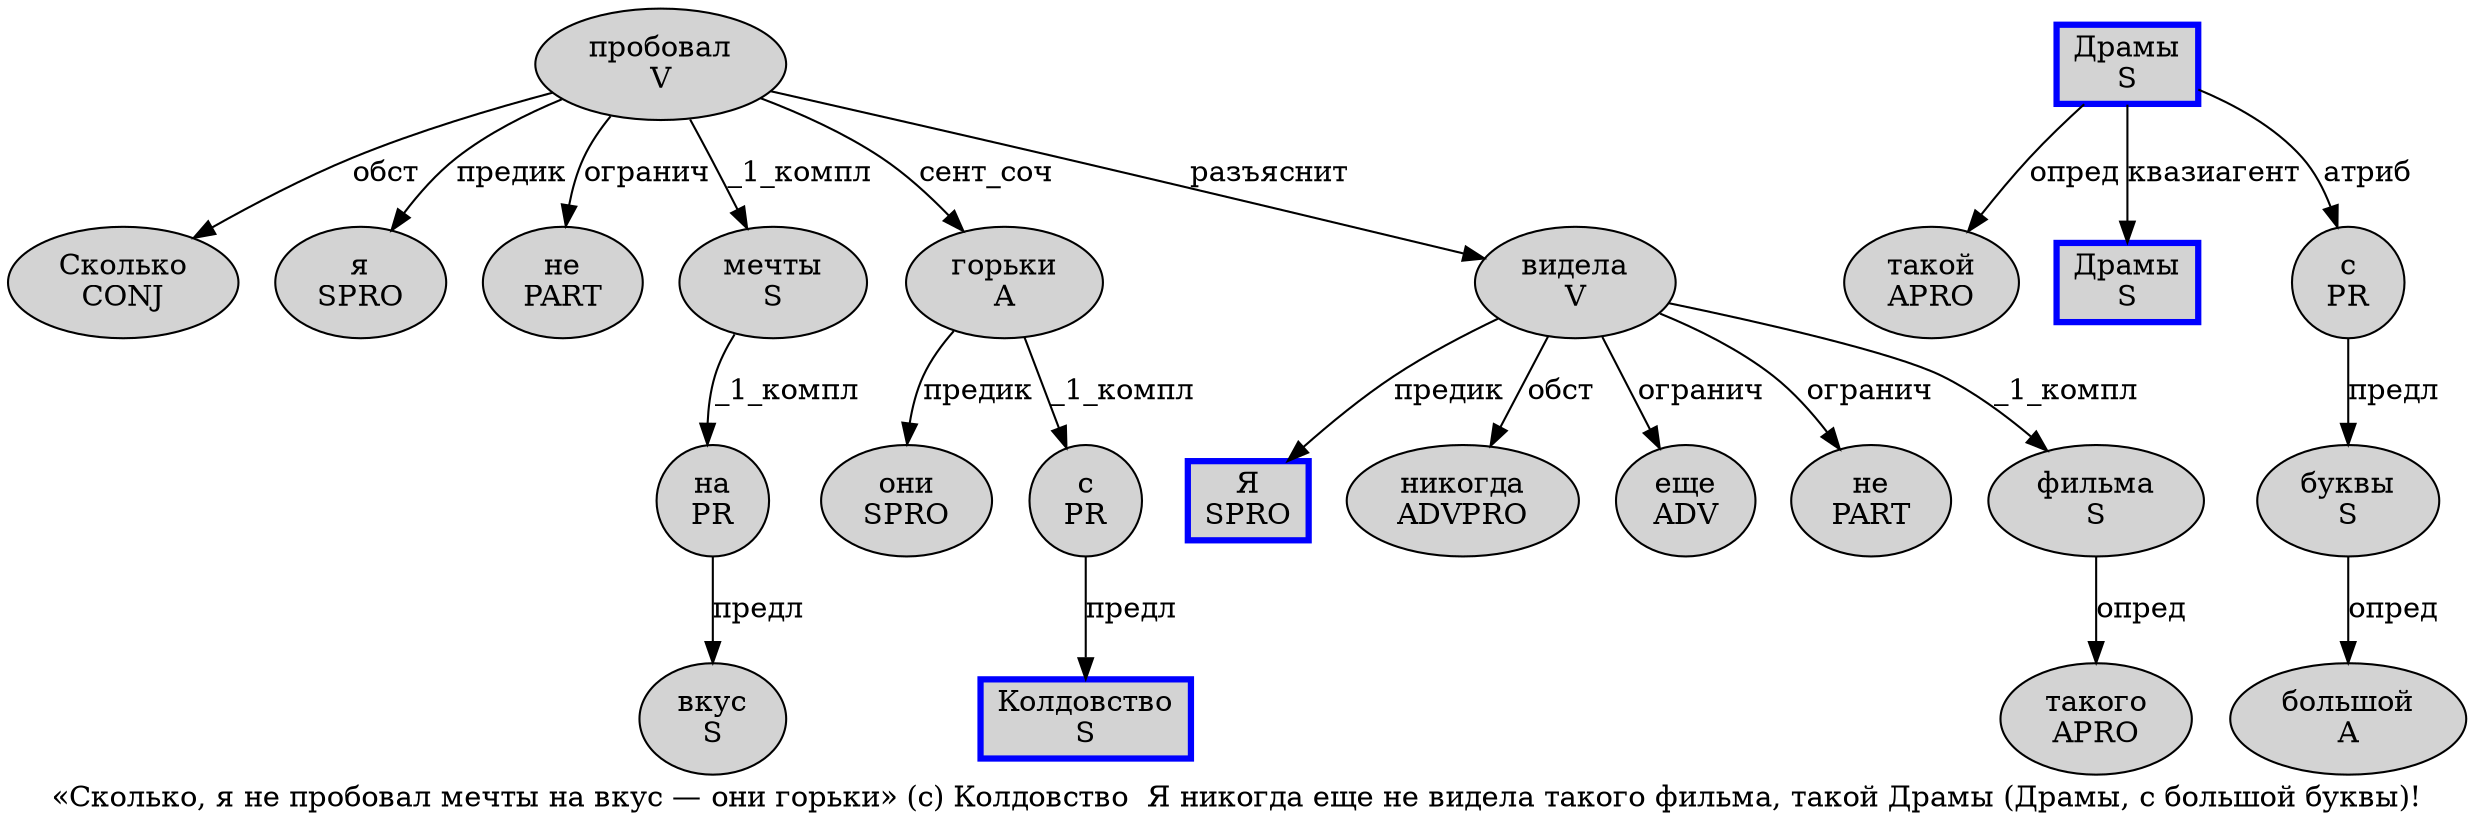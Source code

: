 digraph SENTENCE_879 {
	graph [label="«Сколько, я не пробовал мечты на вкус — они горьки» (с) Колдовство  Я никогда еще не видела такого фильма, такой Драмы (Драмы, с большой буквы)!"]
	node [style=filled]
		1 [label="Сколько
CONJ" color="" fillcolor=lightgray penwidth=1 shape=ellipse]
		3 [label="я
SPRO" color="" fillcolor=lightgray penwidth=1 shape=ellipse]
		4 [label="не
PART" color="" fillcolor=lightgray penwidth=1 shape=ellipse]
		5 [label="пробовал
V" color="" fillcolor=lightgray penwidth=1 shape=ellipse]
		6 [label="мечты
S" color="" fillcolor=lightgray penwidth=1 shape=ellipse]
		7 [label="на
PR" color="" fillcolor=lightgray penwidth=1 shape=ellipse]
		8 [label="вкус
S" color="" fillcolor=lightgray penwidth=1 shape=ellipse]
		10 [label="они
SPRO" color="" fillcolor=lightgray penwidth=1 shape=ellipse]
		11 [label="горьки
A" color="" fillcolor=lightgray penwidth=1 shape=ellipse]
		14 [label="с
PR" color="" fillcolor=lightgray penwidth=1 shape=ellipse]
		16 [label="Колдовство
S" color=blue fillcolor=lightgray penwidth=3 shape=box]
		17 [label="Я
SPRO" color=blue fillcolor=lightgray penwidth=3 shape=box]
		18 [label="никогда
ADVPRO" color="" fillcolor=lightgray penwidth=1 shape=ellipse]
		19 [label="еще
ADV" color="" fillcolor=lightgray penwidth=1 shape=ellipse]
		20 [label="не
PART" color="" fillcolor=lightgray penwidth=1 shape=ellipse]
		21 [label="видела
V" color="" fillcolor=lightgray penwidth=1 shape=ellipse]
		22 [label="такого
APRO" color="" fillcolor=lightgray penwidth=1 shape=ellipse]
		23 [label="фильма
S" color="" fillcolor=lightgray penwidth=1 shape=ellipse]
		25 [label="такой
APRO" color="" fillcolor=lightgray penwidth=1 shape=ellipse]
		26 [label="Драмы
S" color=blue fillcolor=lightgray penwidth=3 shape=box]
		28 [label="Драмы
S" color=blue fillcolor=lightgray penwidth=3 shape=box]
		30 [label="с
PR" color="" fillcolor=lightgray penwidth=1 shape=ellipse]
		31 [label="большой
A" color="" fillcolor=lightgray penwidth=1 shape=ellipse]
		32 [label="буквы
S" color="" fillcolor=lightgray penwidth=1 shape=ellipse]
			21 -> 17 [label="предик"]
			21 -> 18 [label="обст"]
			21 -> 19 [label="огранич"]
			21 -> 20 [label="огранич"]
			21 -> 23 [label="_1_компл"]
			32 -> 31 [label="опред"]
			11 -> 10 [label="предик"]
			11 -> 14 [label="_1_компл"]
			5 -> 1 [label="обст"]
			5 -> 3 [label="предик"]
			5 -> 4 [label="огранич"]
			5 -> 6 [label="_1_компл"]
			5 -> 11 [label="сент_соч"]
			5 -> 21 [label="разъяснит"]
			7 -> 8 [label="предл"]
			6 -> 7 [label="_1_компл"]
			14 -> 16 [label="предл"]
			26 -> 25 [label="опред"]
			26 -> 28 [label="квазиагент"]
			26 -> 30 [label="атриб"]
			30 -> 32 [label="предл"]
			23 -> 22 [label="опред"]
}